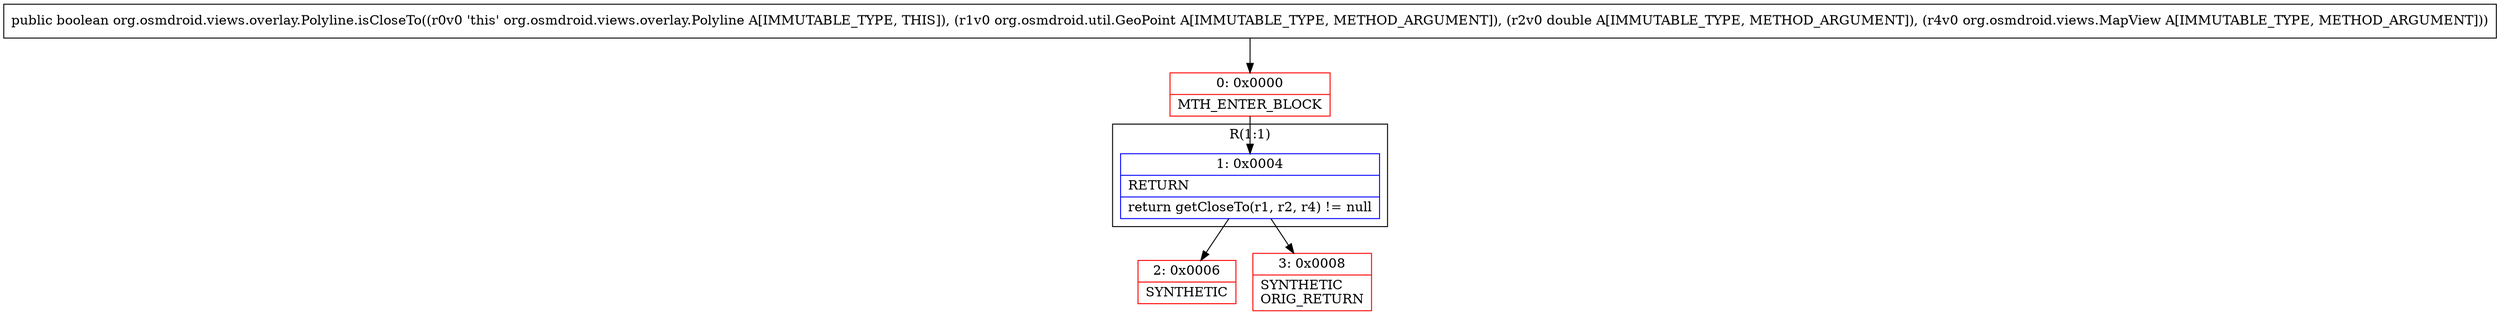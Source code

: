 digraph "CFG fororg.osmdroid.views.overlay.Polyline.isCloseTo(Lorg\/osmdroid\/util\/GeoPoint;DLorg\/osmdroid\/views\/MapView;)Z" {
subgraph cluster_Region_390924108 {
label = "R(1:1)";
node [shape=record,color=blue];
Node_1 [shape=record,label="{1\:\ 0x0004|RETURN\l|return getCloseTo(r1, r2, r4) != null\l}"];
}
Node_0 [shape=record,color=red,label="{0\:\ 0x0000|MTH_ENTER_BLOCK\l}"];
Node_2 [shape=record,color=red,label="{2\:\ 0x0006|SYNTHETIC\l}"];
Node_3 [shape=record,color=red,label="{3\:\ 0x0008|SYNTHETIC\lORIG_RETURN\l}"];
MethodNode[shape=record,label="{public boolean org.osmdroid.views.overlay.Polyline.isCloseTo((r0v0 'this' org.osmdroid.views.overlay.Polyline A[IMMUTABLE_TYPE, THIS]), (r1v0 org.osmdroid.util.GeoPoint A[IMMUTABLE_TYPE, METHOD_ARGUMENT]), (r2v0 double A[IMMUTABLE_TYPE, METHOD_ARGUMENT]), (r4v0 org.osmdroid.views.MapView A[IMMUTABLE_TYPE, METHOD_ARGUMENT])) }"];
MethodNode -> Node_0;
Node_1 -> Node_2;
Node_1 -> Node_3;
Node_0 -> Node_1;
}


